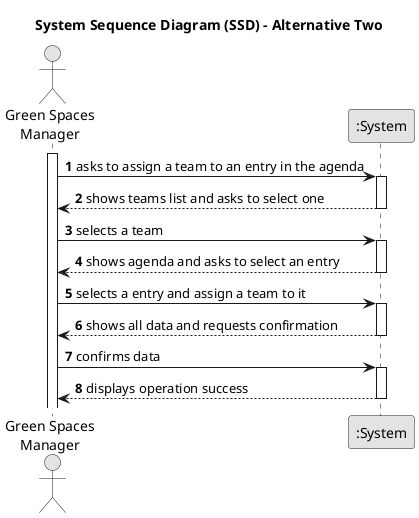@startuml
skinparam monochrome true
skinparam packageStyle rectangle
skinparam shadowing false

title System Sequence Diagram (SSD) - Alternative Two

autonumber

actor "Green Spaces\nManager" as GSM
participant ":System" as System

activate GSM

    GSM -> System : asks to assign a team to an entry in the agenda
    activate System

        System --> GSM : shows teams list and asks to select one
    deactivate System

    GSM -> System : selects a team
    activate System

        System --> GSM : shows agenda and asks to select an entry
    deactivate System

    GSM -> System : selects a entry and assign a team to it
    activate System

        System --> GSM : shows all data and requests confirmation
    deactivate System

    GSM -> System : confirms data
    activate System

        System --> GSM : displays operation success
    deactivate System

@enduml